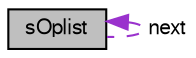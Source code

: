 digraph "sOplist"
{
 // LATEX_PDF_SIZE
  bgcolor="transparent";
  edge [fontname="FreeSans",fontsize="10",labelfontname="FreeSans",labelfontsize="10"];
  node [fontname="FreeSans",fontsize="10",shape=record];
  Node1 [label="sOplist",height=0.2,width=0.4,color="black", fillcolor="grey75", style="filled", fontcolor="black",tooltip="operation list"];
  Node1 -> Node1 [dir="back",color="darkorchid3",fontsize="10",style="dashed",label=" next" ,fontname="FreeSans"];
}
